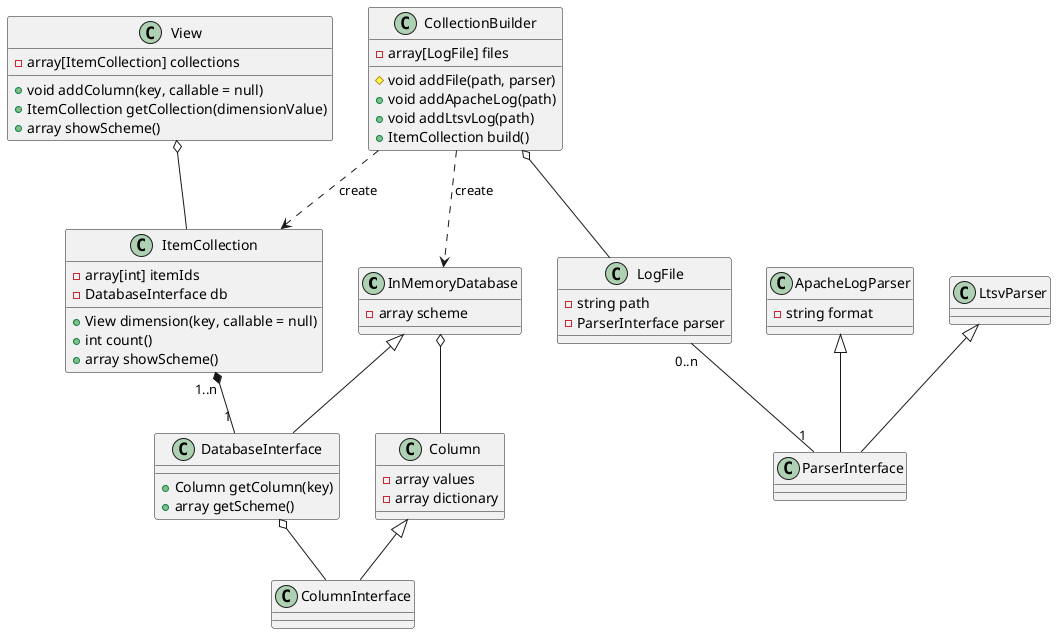 @startuml
class InMemoryDatabase {
  - array scheme

}

class DatabaseInterface {
  + Column getColumn(key)
  + array getScheme()
}

class Column {
  - array values
  - array dictionary
}

class ColumnInterface {
}

class ItemCollection {
  - array[int] itemIds
  - DatabaseInterface db

  + View dimension(key, callable = null)
  + int count()
  + array showScheme()
}

class View {
  - array[ItemCollection] collections

  + void addColumn(key, callable = null)
  + ItemCollection getCollection(dimensionValue)
  + array showScheme()
}

class LogFile {
  - string path
  - ParserInterface parser
}

class ParserInterface {
}

class ApacheLogParser {
  - string format
}

class LtsvParser {
}

class CollectionBuilder {
  - array[LogFile] files

  # void addFile(path, parser)
  + void addApacheLog(path)
  + void addLtsvLog(path)
  + ItemCollection build()
}

InMemoryDatabase o-- Column
LogFile "0..n" -- "1" ParserInterface
View o-- ItemCollection
CollectionBuilder ..> ItemCollection : create
CollectionBuilder ..> InMemoryDatabase : create
CollectionBuilder o-- LogFile
ItemCollection "1..n" *-- "1" DatabaseInterface
ApacheLogParser <|-- ParserInterface
LtsvParser <|-- ParserInterface
InMemoryDatabase <|-- DatabaseInterface
Column <|-- ColumnInterface
DatabaseInterface o-- ColumnInterface
@enduml
